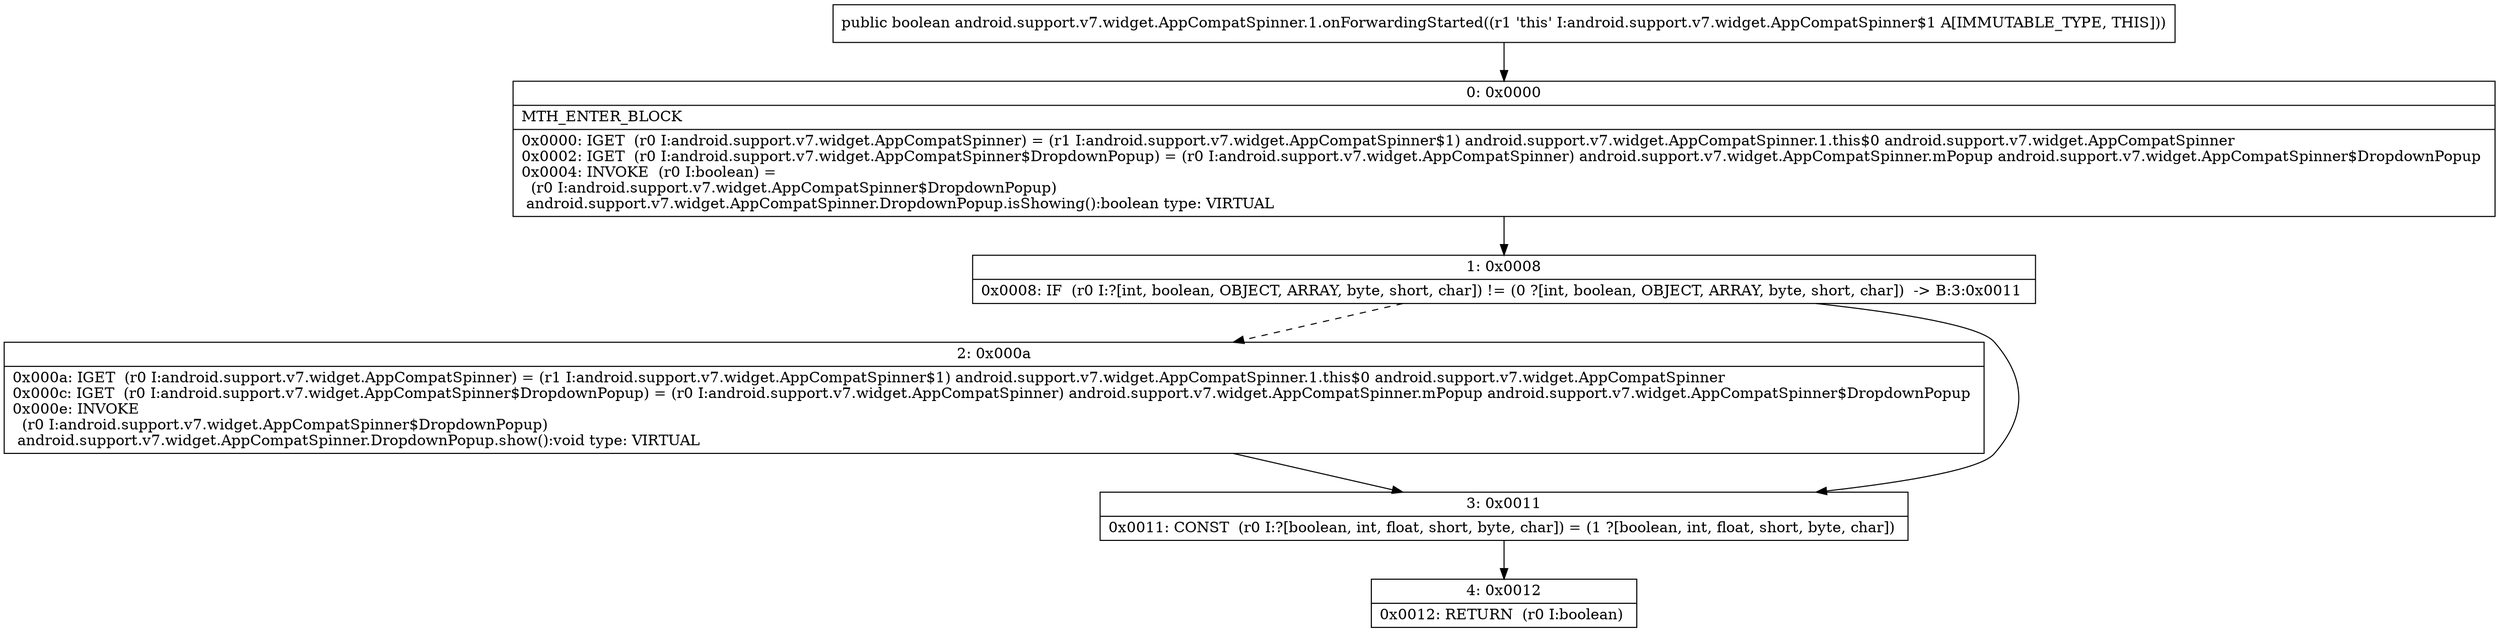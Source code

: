 digraph "CFG forandroid.support.v7.widget.AppCompatSpinner.1.onForwardingStarted()Z" {
Node_0 [shape=record,label="{0\:\ 0x0000|MTH_ENTER_BLOCK\l|0x0000: IGET  (r0 I:android.support.v7.widget.AppCompatSpinner) = (r1 I:android.support.v7.widget.AppCompatSpinner$1) android.support.v7.widget.AppCompatSpinner.1.this$0 android.support.v7.widget.AppCompatSpinner \l0x0002: IGET  (r0 I:android.support.v7.widget.AppCompatSpinner$DropdownPopup) = (r0 I:android.support.v7.widget.AppCompatSpinner) android.support.v7.widget.AppCompatSpinner.mPopup android.support.v7.widget.AppCompatSpinner$DropdownPopup \l0x0004: INVOKE  (r0 I:boolean) = \l  (r0 I:android.support.v7.widget.AppCompatSpinner$DropdownPopup)\l android.support.v7.widget.AppCompatSpinner.DropdownPopup.isShowing():boolean type: VIRTUAL \l}"];
Node_1 [shape=record,label="{1\:\ 0x0008|0x0008: IF  (r0 I:?[int, boolean, OBJECT, ARRAY, byte, short, char]) != (0 ?[int, boolean, OBJECT, ARRAY, byte, short, char])  \-\> B:3:0x0011 \l}"];
Node_2 [shape=record,label="{2\:\ 0x000a|0x000a: IGET  (r0 I:android.support.v7.widget.AppCompatSpinner) = (r1 I:android.support.v7.widget.AppCompatSpinner$1) android.support.v7.widget.AppCompatSpinner.1.this$0 android.support.v7.widget.AppCompatSpinner \l0x000c: IGET  (r0 I:android.support.v7.widget.AppCompatSpinner$DropdownPopup) = (r0 I:android.support.v7.widget.AppCompatSpinner) android.support.v7.widget.AppCompatSpinner.mPopup android.support.v7.widget.AppCompatSpinner$DropdownPopup \l0x000e: INVOKE  \l  (r0 I:android.support.v7.widget.AppCompatSpinner$DropdownPopup)\l android.support.v7.widget.AppCompatSpinner.DropdownPopup.show():void type: VIRTUAL \l}"];
Node_3 [shape=record,label="{3\:\ 0x0011|0x0011: CONST  (r0 I:?[boolean, int, float, short, byte, char]) = (1 ?[boolean, int, float, short, byte, char]) \l}"];
Node_4 [shape=record,label="{4\:\ 0x0012|0x0012: RETURN  (r0 I:boolean) \l}"];
MethodNode[shape=record,label="{public boolean android.support.v7.widget.AppCompatSpinner.1.onForwardingStarted((r1 'this' I:android.support.v7.widget.AppCompatSpinner$1 A[IMMUTABLE_TYPE, THIS])) }"];
MethodNode -> Node_0;
Node_0 -> Node_1;
Node_1 -> Node_2[style=dashed];
Node_1 -> Node_3;
Node_2 -> Node_3;
Node_3 -> Node_4;
}

